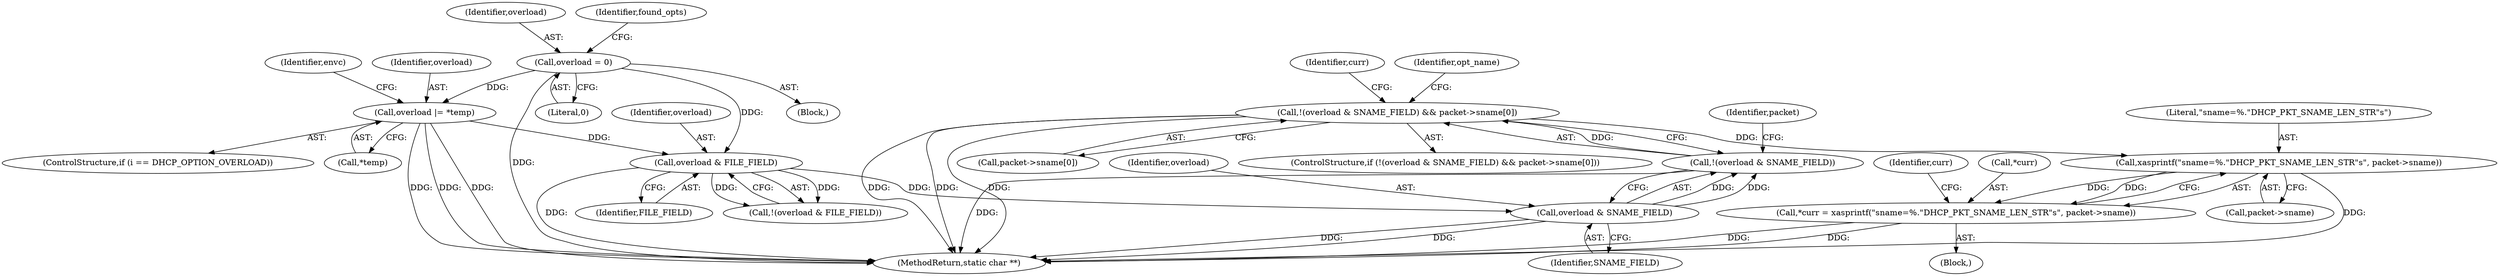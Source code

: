 digraph "0_busybox_74d9f1ba37010face4bd1449df4d60dd84450b06_0@API" {
"1000292" [label="(Call,xasprintf(\"sname=%.\"DHCP_PKT_SNAME_LEN_STR\"s\", packet->sname))"];
"1000278" [label="(Call,!(overload & SNAME_FIELD) && packet->sname[0])"];
"1000279" [label="(Call,!(overload & SNAME_FIELD))"];
"1000280" [label="(Call,overload & SNAME_FIELD)"];
"1000256" [label="(Call,overload & FILE_FIELD)"];
"1000125" [label="(Call,overload = 0)"];
"1000162" [label="(Call,overload |= *temp)"];
"1000289" [label="(Call,*curr = xasprintf(\"sname=%.\"DHCP_PKT_SNAME_LEN_STR\"s\", packet->sname))"];
"1000281" [label="(Identifier,overload)"];
"1000258" [label="(Identifier,FILE_FIELD)"];
"1000292" [label="(Call,xasprintf(\"sname=%.\"DHCP_PKT_SNAME_LEN_STR\"s\", packet->sname))"];
"1000282" [label="(Identifier,SNAME_FIELD)"];
"1000127" [label="(Literal,0)"];
"1000174" [label="(Identifier,envc)"];
"1000158" [label="(ControlStructure,if (i == DHCP_OPTION_OVERLOAD))"];
"1000255" [label="(Call,!(overload & FILE_FIELD))"];
"1000126" [label="(Identifier,overload)"];
"1000291" [label="(Identifier,curr)"];
"1000285" [label="(Identifier,packet)"];
"1000125" [label="(Call,overload = 0)"];
"1000289" [label="(Call,*curr = xasprintf(\"sname=%.\"DHCP_PKT_SNAME_LEN_STR\"s\", packet->sname))"];
"1000257" [label="(Identifier,overload)"];
"1000302" [label="(Identifier,opt_name)"];
"1000470" [label="(MethodReturn,static char **)"];
"1000300" [label="(Identifier,curr)"];
"1000117" [label="(Block,)"];
"1000162" [label="(Call,overload |= *temp)"];
"1000283" [label="(Call,packet->sname[0])"];
"1000294" [label="(Call,packet->sname)"];
"1000290" [label="(Call,*curr)"];
"1000278" [label="(Call,!(overload & SNAME_FIELD) && packet->sname[0])"];
"1000164" [label="(Call,*temp)"];
"1000256" [label="(Call,overload & FILE_FIELD)"];
"1000163" [label="(Identifier,overload)"];
"1000288" [label="(Block,)"];
"1000279" [label="(Call,!(overload & SNAME_FIELD))"];
"1000280" [label="(Call,overload & SNAME_FIELD)"];
"1000130" [label="(Identifier,found_opts)"];
"1000293" [label="(Literal,\"sname=%.\"DHCP_PKT_SNAME_LEN_STR\"s\")"];
"1000277" [label="(ControlStructure,if (!(overload & SNAME_FIELD) && packet->sname[0]))"];
"1000292" -> "1000289"  [label="AST: "];
"1000292" -> "1000294"  [label="CFG: "];
"1000293" -> "1000292"  [label="AST: "];
"1000294" -> "1000292"  [label="AST: "];
"1000289" -> "1000292"  [label="CFG: "];
"1000292" -> "1000470"  [label="DDG: "];
"1000292" -> "1000289"  [label="DDG: "];
"1000292" -> "1000289"  [label="DDG: "];
"1000278" -> "1000292"  [label="DDG: "];
"1000278" -> "1000277"  [label="AST: "];
"1000278" -> "1000279"  [label="CFG: "];
"1000278" -> "1000283"  [label="CFG: "];
"1000279" -> "1000278"  [label="AST: "];
"1000283" -> "1000278"  [label="AST: "];
"1000291" -> "1000278"  [label="CFG: "];
"1000302" -> "1000278"  [label="CFG: "];
"1000278" -> "1000470"  [label="DDG: "];
"1000278" -> "1000470"  [label="DDG: "];
"1000278" -> "1000470"  [label="DDG: "];
"1000279" -> "1000278"  [label="DDG: "];
"1000279" -> "1000280"  [label="CFG: "];
"1000280" -> "1000279"  [label="AST: "];
"1000285" -> "1000279"  [label="CFG: "];
"1000279" -> "1000470"  [label="DDG: "];
"1000280" -> "1000279"  [label="DDG: "];
"1000280" -> "1000279"  [label="DDG: "];
"1000280" -> "1000282"  [label="CFG: "];
"1000281" -> "1000280"  [label="AST: "];
"1000282" -> "1000280"  [label="AST: "];
"1000280" -> "1000470"  [label="DDG: "];
"1000280" -> "1000470"  [label="DDG: "];
"1000256" -> "1000280"  [label="DDG: "];
"1000256" -> "1000255"  [label="AST: "];
"1000256" -> "1000258"  [label="CFG: "];
"1000257" -> "1000256"  [label="AST: "];
"1000258" -> "1000256"  [label="AST: "];
"1000255" -> "1000256"  [label="CFG: "];
"1000256" -> "1000470"  [label="DDG: "];
"1000256" -> "1000255"  [label="DDG: "];
"1000256" -> "1000255"  [label="DDG: "];
"1000125" -> "1000256"  [label="DDG: "];
"1000162" -> "1000256"  [label="DDG: "];
"1000125" -> "1000117"  [label="AST: "];
"1000125" -> "1000127"  [label="CFG: "];
"1000126" -> "1000125"  [label="AST: "];
"1000127" -> "1000125"  [label="AST: "];
"1000130" -> "1000125"  [label="CFG: "];
"1000125" -> "1000470"  [label="DDG: "];
"1000125" -> "1000162"  [label="DDG: "];
"1000162" -> "1000158"  [label="AST: "];
"1000162" -> "1000164"  [label="CFG: "];
"1000163" -> "1000162"  [label="AST: "];
"1000164" -> "1000162"  [label="AST: "];
"1000174" -> "1000162"  [label="CFG: "];
"1000162" -> "1000470"  [label="DDG: "];
"1000162" -> "1000470"  [label="DDG: "];
"1000162" -> "1000470"  [label="DDG: "];
"1000289" -> "1000288"  [label="AST: "];
"1000290" -> "1000289"  [label="AST: "];
"1000300" -> "1000289"  [label="CFG: "];
"1000289" -> "1000470"  [label="DDG: "];
"1000289" -> "1000470"  [label="DDG: "];
}
